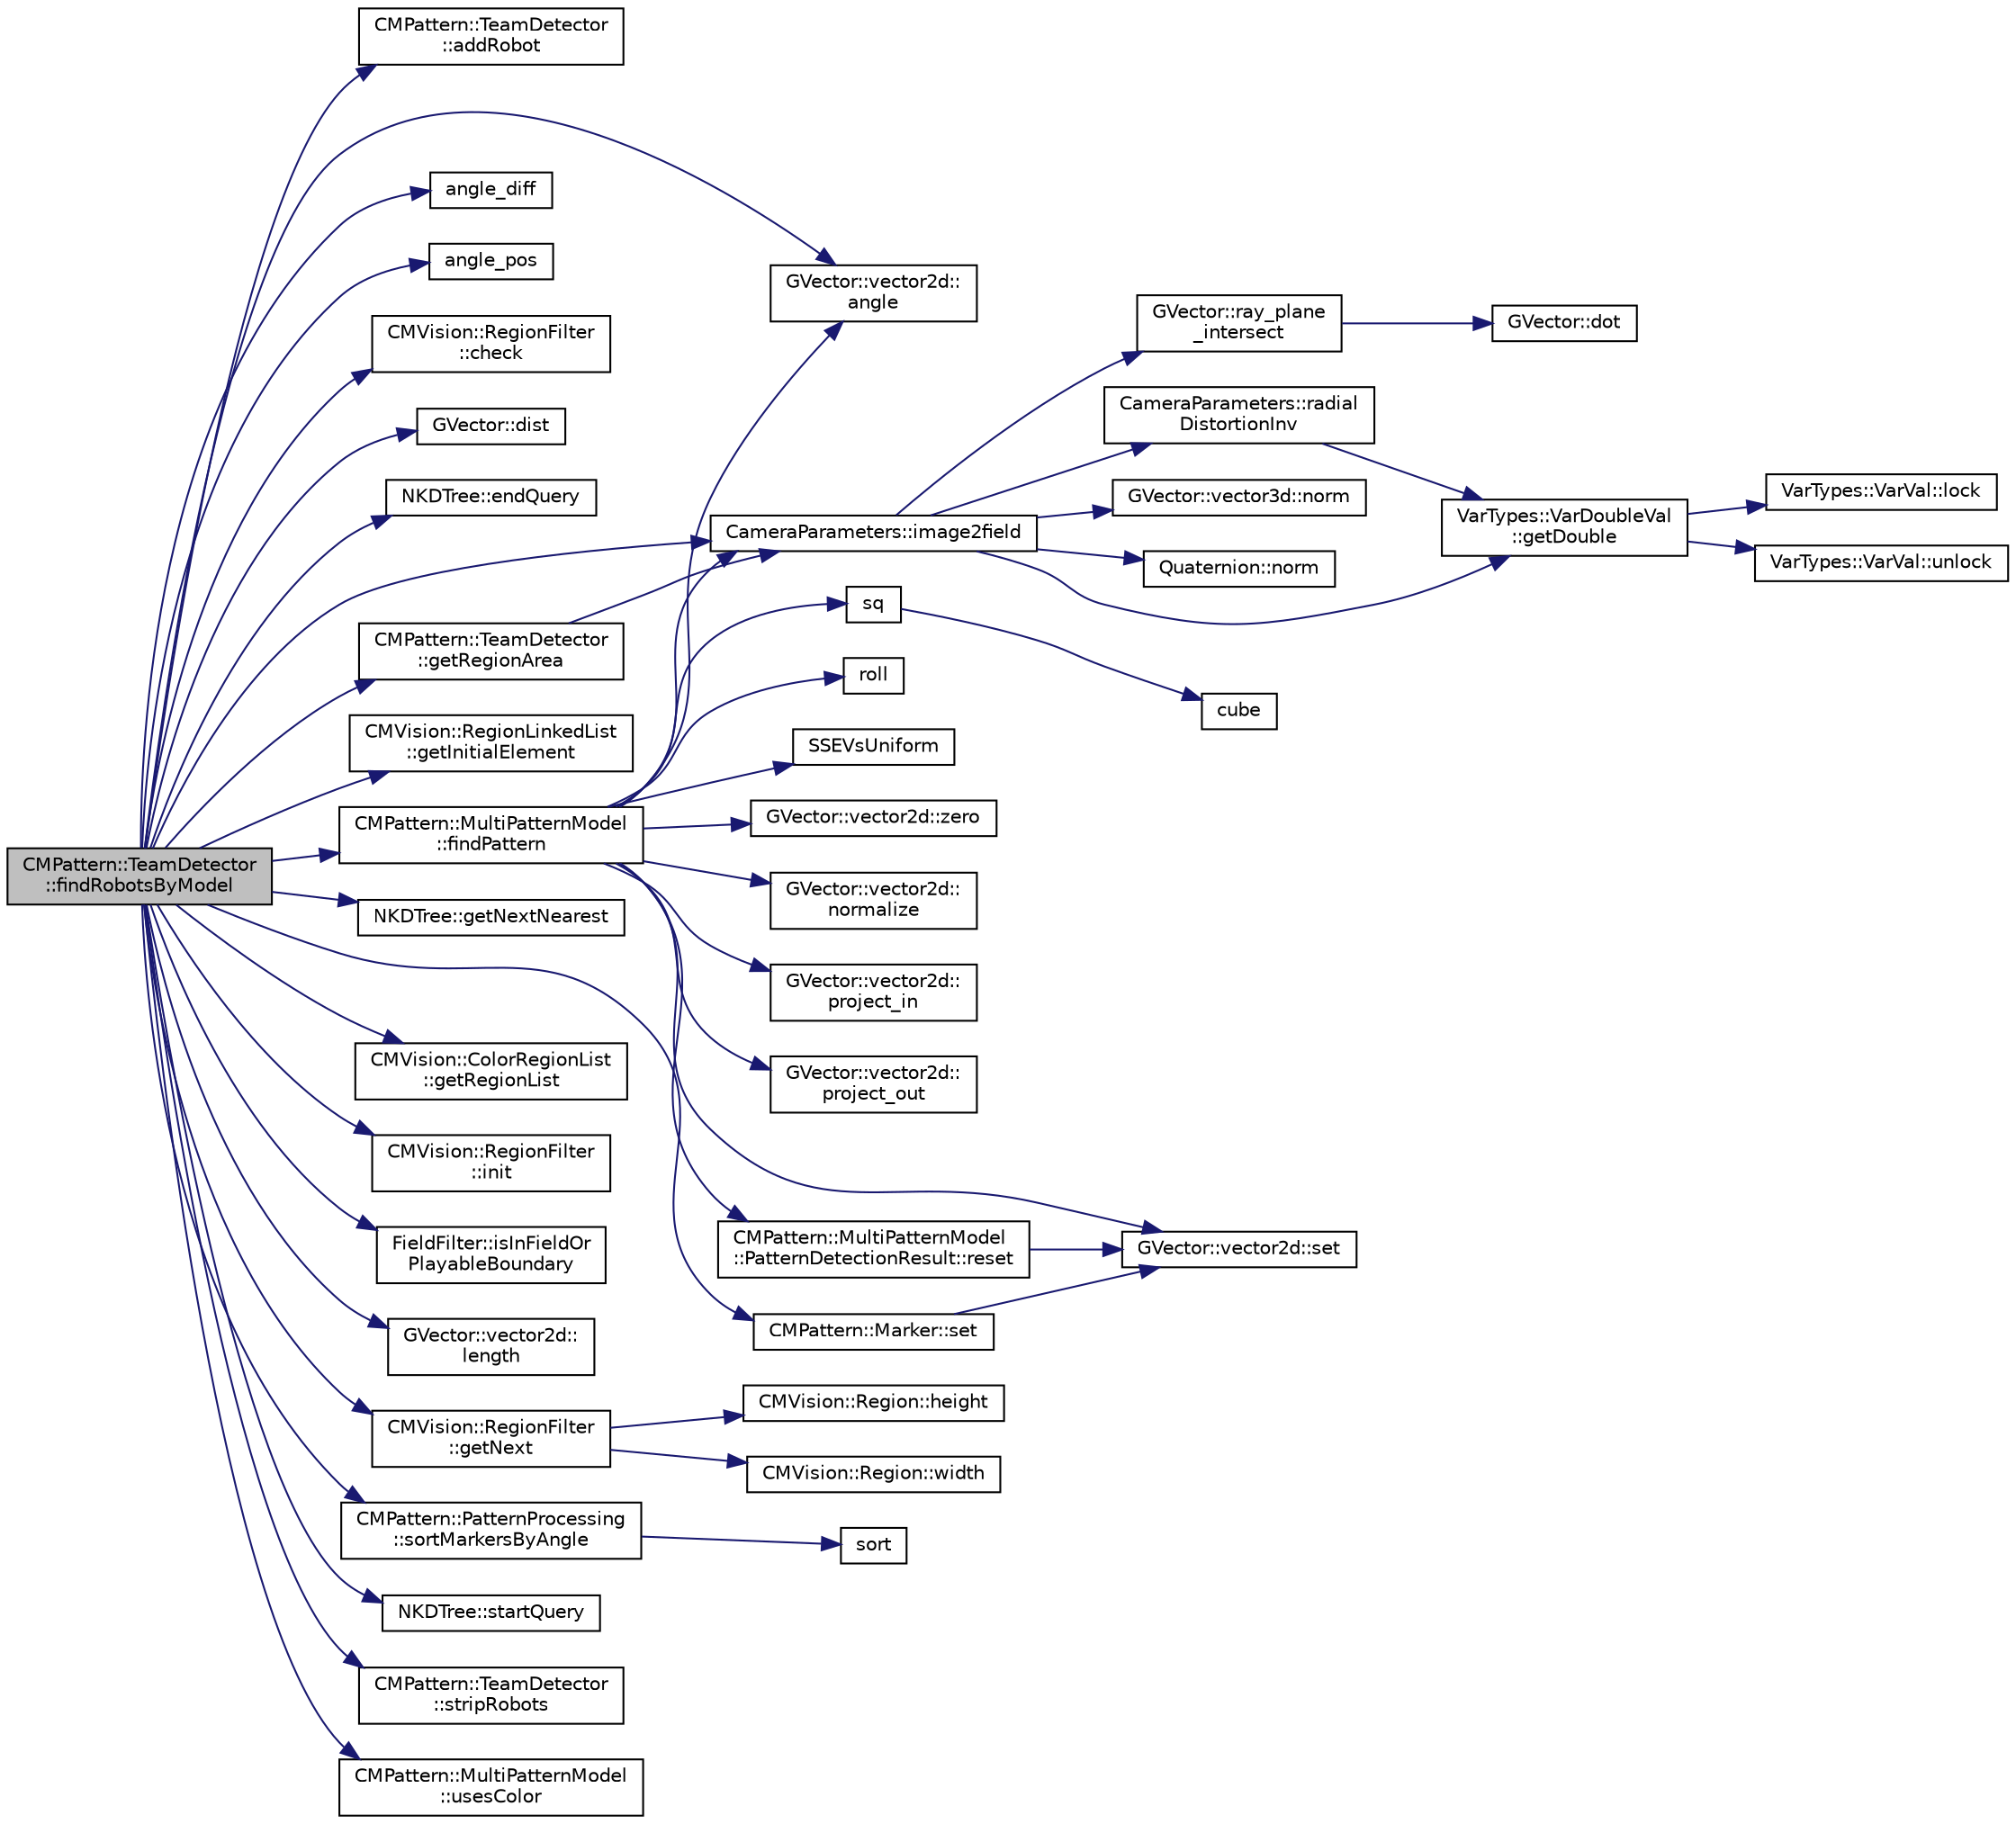 digraph "CMPattern::TeamDetector::findRobotsByModel"
{
 // INTERACTIVE_SVG=YES
  edge [fontname="Helvetica",fontsize="10",labelfontname="Helvetica",labelfontsize="10"];
  node [fontname="Helvetica",fontsize="10",shape=record];
  rankdir="LR";
  Node1 [label="CMPattern::TeamDetector\l::findRobotsByModel",height=0.2,width=0.4,color="black", fillcolor="grey75", style="filled", fontcolor="black"];
  Node1 -> Node2 [color="midnightblue",fontsize="10",style="solid",fontname="Helvetica"];
  Node2 [label="CMPattern::TeamDetector\l::addRobot",height=0.2,width=0.4,color="black", fillcolor="white", style="filled",URL="$d2/dbb/class_c_m_pattern_1_1_team_detector.html#a2c3360d8236d0a5dff0d5cf0039bb47d"];
  Node1 -> Node3 [color="midnightblue",fontsize="10",style="solid",fontname="Helvetica"];
  Node3 [label="GVector::vector2d::\langle",height=0.2,width=0.4,color="black", fillcolor="white", style="filled",URL="$d8/d10/class_g_vector_1_1vector2d.html#a51c907ec8fdce7d2aea0b1eb82bc895f",tooltip="calculate the clockwise angle from <1,0> "];
  Node1 -> Node4 [color="midnightblue",fontsize="10",style="solid",fontname="Helvetica"];
  Node4 [label="angle_diff",height=0.2,width=0.4,color="black", fillcolor="white", style="filled",URL="$d0/d36/ssl-vision_2src_2shared_2util_2util_8h.html#ac15fe6b67fa5422ee3dfc24412861a14"];
  Node1 -> Node5 [color="midnightblue",fontsize="10",style="solid",fontname="Helvetica"];
  Node5 [label="angle_pos",height=0.2,width=0.4,color="black", fillcolor="white", style="filled",URL="$d0/d36/ssl-vision_2src_2shared_2util_2util_8h.html#ac1666078945cdd277711a81e1fbe585d"];
  Node1 -> Node6 [color="midnightblue",fontsize="10",style="solid",fontname="Helvetica"];
  Node6 [label="CMVision::RegionFilter\l::check",height=0.2,width=0.4,color="black", fillcolor="white", style="filled",URL="$dd/dc1/class_c_m_vision_1_1_region_filter.html#a1bcbe6fdd1f9b321d6a61b515cb3f903"];
  Node1 -> Node7 [color="midnightblue",fontsize="10",style="solid",fontname="Helvetica"];
  Node7 [label="GVector::dist",height=0.2,width=0.4,color="black", fillcolor="white", style="filled",URL="$d5/da9/namespace_g_vector.html#ab4c4f9f2d8f1f0fc9e71585f43c9df8f"];
  Node1 -> Node8 [color="midnightblue",fontsize="10",style="solid",fontname="Helvetica"];
  Node8 [label="NKDTree::endQuery",height=0.2,width=0.4,color="black", fillcolor="white", style="filled",URL="$d7/d60/class_n_k_d_tree.html#a46395a75a98f01df17065dfc955a7e1a"];
  Node1 -> Node9 [color="midnightblue",fontsize="10",style="solid",fontname="Helvetica"];
  Node9 [label="CMPattern::MultiPatternModel\l::findPattern",height=0.2,width=0.4,color="black", fillcolor="white", style="filled",URL="$d1/d49/class_c_m_pattern_1_1_multi_pattern_model.html#a0b47859cd9d7ad16ebe9bde1000601d2"];
  Node9 -> Node3 [color="midnightblue",fontsize="10",style="solid",fontname="Helvetica"];
  Node9 -> Node10 [color="midnightblue",fontsize="10",style="solid",fontname="Helvetica"];
  Node10 [label="CameraParameters::image2field",height=0.2,width=0.4,color="black", fillcolor="white", style="filled",URL="$d7/df2/class_camera_parameters.html#a11bfa7943e4fc90e3c798804eb28ea14"];
  Node10 -> Node11 [color="midnightblue",fontsize="10",style="solid",fontname="Helvetica"];
  Node11 [label="VarTypes::VarDoubleVal\l::getDouble",height=0.2,width=0.4,color="black", fillcolor="white", style="filled",URL="$db/d0f/class_var_types_1_1_var_double_val.html#aa5c9acfc3658e012d84481b9292a0b12",tooltip="get the value of this data-type "];
  Node11 -> Node12 [color="midnightblue",fontsize="10",style="solid",fontname="Helvetica"];
  Node12 [label="VarTypes::VarVal::lock",height=0.2,width=0.4,color="black", fillcolor="white", style="filled",URL="$d6/de8/class_var_types_1_1_var_val.html#a687df377b593f5ab5ac0b26d22728d4a"];
  Node11 -> Node13 [color="midnightblue",fontsize="10",style="solid",fontname="Helvetica"];
  Node13 [label="VarTypes::VarVal::unlock",height=0.2,width=0.4,color="black", fillcolor="white", style="filled",URL="$d6/de8/class_var_types_1_1_var_val.html#a6f1d886beb58366ce6c157b224ff26f8"];
  Node10 -> Node14 [color="midnightblue",fontsize="10",style="solid",fontname="Helvetica"];
  Node14 [label="GVector::vector3d::norm",height=0.2,width=0.4,color="black", fillcolor="white", style="filled",URL="$d7/db8/class_g_vector_1_1vector3d.html#a8a7623590f93853158a67b5abb4914c3"];
  Node10 -> Node15 [color="midnightblue",fontsize="10",style="solid",fontname="Helvetica"];
  Node15 [label="Quaternion::norm",height=0.2,width=0.4,color="black", fillcolor="white", style="filled",URL="$dc/de3/class_quaternion.html#a20fe03fa607e61bc318925cf90b735d6"];
  Node10 -> Node16 [color="midnightblue",fontsize="10",style="solid",fontname="Helvetica"];
  Node16 [label="CameraParameters::radial\lDistortionInv",height=0.2,width=0.4,color="black", fillcolor="white", style="filled",URL="$d7/df2/class_camera_parameters.html#a0213a75517c9290cef5a9a7e8bd278ce"];
  Node16 -> Node11 [color="midnightblue",fontsize="10",style="solid",fontname="Helvetica"];
  Node10 -> Node17 [color="midnightblue",fontsize="10",style="solid",fontname="Helvetica"];
  Node17 [label="GVector::ray_plane\l_intersect",height=0.2,width=0.4,color="black", fillcolor="white", style="filled",URL="$d5/da9/namespace_g_vector.html#aa796fc83cf89f0f82f883806760de343"];
  Node17 -> Node18 [color="midnightblue",fontsize="10",style="solid",fontname="Helvetica"];
  Node18 [label="GVector::dot",height=0.2,width=0.4,color="black", fillcolor="white", style="filled",URL="$d5/da9/namespace_g_vector.html#ada9b819d8266fe34bfb13b480a9a3107"];
  Node9 -> Node19 [color="midnightblue",fontsize="10",style="solid",fontname="Helvetica"];
  Node19 [label="GVector::vector2d::\lnormalize",height=0.2,width=0.4,color="black", fillcolor="white", style="filled",URL="$d8/d10/class_g_vector_1_1vector2d.html#a5d7e4fab978a6df3f4256bf4986fa65e",tooltip="normalize to unit length in place "];
  Node9 -> Node20 [color="midnightblue",fontsize="10",style="solid",fontname="Helvetica"];
  Node20 [label="GVector::vector2d::\lproject_in",height=0.2,width=0.4,color="black", fillcolor="white", style="filled",URL="$d8/d10/class_g_vector_1_1vector2d.html#a46ecdc8ae32e6548bb97946185942ab8"];
  Node9 -> Node21 [color="midnightblue",fontsize="10",style="solid",fontname="Helvetica"];
  Node21 [label="GVector::vector2d::\lproject_out",height=0.2,width=0.4,color="black", fillcolor="white", style="filled",URL="$d8/d10/class_g_vector_1_1vector2d.html#acf53de06e630f55f2c1b62294b9b9ca5"];
  Node9 -> Node22 [color="midnightblue",fontsize="10",style="solid",fontname="Helvetica"];
  Node22 [label="CMPattern::MultiPatternModel\l::PatternDetectionResult::reset",height=0.2,width=0.4,color="black", fillcolor="white", style="filled",URL="$da/d18/class_c_m_pattern_1_1_multi_pattern_model_1_1_pattern_detection_result.html#a64aa4e999f2f2c2016b429dc7990725a"];
  Node22 -> Node23 [color="midnightblue",fontsize="10",style="solid",fontname="Helvetica"];
  Node23 [label="GVector::vector2d::set",height=0.2,width=0.4,color="black", fillcolor="white", style="filled",URL="$d8/d10/class_g_vector_1_1vector2d.html#a516a8af580a014b0326c832127ba44b4",tooltip="set the components of the vector "];
  Node9 -> Node24 [color="midnightblue",fontsize="10",style="solid",fontname="Helvetica"];
  Node24 [label="roll",height=0.2,width=0.4,color="black", fillcolor="white", style="filled",URL="$d5/d1a/vis__util_8h.html#add476cf6bb4b042555c77badc91abf32"];
  Node9 -> Node23 [color="midnightblue",fontsize="10",style="solid",fontname="Helvetica"];
  Node9 -> Node25 [color="midnightblue",fontsize="10",style="solid",fontname="Helvetica"];
  Node25 [label="sq",height=0.2,width=0.4,color="black", fillcolor="white", style="filled",URL="$d0/d36/ssl-vision_2src_2shared_2util_2util_8h.html#a3b1068ff735e10f55f41821d89366a33"];
  Node25 -> Node26 [color="midnightblue",fontsize="10",style="solid",fontname="Helvetica"];
  Node26 [label="cube",height=0.2,width=0.4,color="black", fillcolor="white", style="filled",URL="$d0/d36/ssl-vision_2src_2shared_2util_2util_8h.html#aa6b59015782f26bdfcd1b9660fb471e2"];
  Node9 -> Node27 [color="midnightblue",fontsize="10",style="solid",fontname="Helvetica"];
  Node27 [label="SSEVsUniform",height=0.2,width=0.4,color="black", fillcolor="white", style="filled",URL="$d5/d1a/vis__util_8h.html#a93d0e9bd30e36f59518e23814c7f0aba"];
  Node9 -> Node28 [color="midnightblue",fontsize="10",style="solid",fontname="Helvetica"];
  Node28 [label="GVector::vector2d::zero",height=0.2,width=0.4,color="black", fillcolor="white", style="filled",URL="$d8/d10/class_g_vector_1_1vector2d.html#af83e83636c491eb0729b40e02de26443",tooltip="zero all components of the vector "];
  Node1 -> Node29 [color="midnightblue",fontsize="10",style="solid",fontname="Helvetica"];
  Node29 [label="CMVision::RegionLinkedList\l::getInitialElement",height=0.2,width=0.4,color="black", fillcolor="white", style="filled",URL="$d0/d31/class_c_m_vision_1_1_region_linked_list.html#a050bb66288f16d475d0721e12a6b5a1a"];
  Node1 -> Node30 [color="midnightblue",fontsize="10",style="solid",fontname="Helvetica"];
  Node30 [label="CMVision::RegionFilter\l::getNext",height=0.2,width=0.4,color="black", fillcolor="white", style="filled",URL="$dd/dc1/class_c_m_vision_1_1_region_filter.html#aabe3bdfcff46463fcca6b754ba8357f0"];
  Node30 -> Node31 [color="midnightblue",fontsize="10",style="solid",fontname="Helvetica"];
  Node31 [label="CMVision::Region::width",height=0.2,width=0.4,color="black", fillcolor="white", style="filled",URL="$da/deb/class_c_m_vision_1_1_region.html#a5cfb505513f0f7c81b517c18f5370f21"];
  Node30 -> Node32 [color="midnightblue",fontsize="10",style="solid",fontname="Helvetica"];
  Node32 [label="CMVision::Region::height",height=0.2,width=0.4,color="black", fillcolor="white", style="filled",URL="$da/deb/class_c_m_vision_1_1_region.html#a0c2850ede04ce83e11dfcbbfbd4af60e"];
  Node1 -> Node33 [color="midnightblue",fontsize="10",style="solid",fontname="Helvetica"];
  Node33 [label="NKDTree::getNextNearest",height=0.2,width=0.4,color="black", fillcolor="white", style="filled",URL="$d7/d60/class_n_k_d_tree.html#abb1aa835af052de7b54627c0980e1f49"];
  Node1 -> Node34 [color="midnightblue",fontsize="10",style="solid",fontname="Helvetica"];
  Node34 [label="CMPattern::TeamDetector\l::getRegionArea",height=0.2,width=0.4,color="black", fillcolor="white", style="filled",URL="$d2/dbb/class_c_m_pattern_1_1_team_detector.html#a0cd950027b8af9062aefdf1c0479f0fb"];
  Node34 -> Node10 [color="midnightblue",fontsize="10",style="solid",fontname="Helvetica"];
  Node1 -> Node35 [color="midnightblue",fontsize="10",style="solid",fontname="Helvetica"];
  Node35 [label="CMVision::ColorRegionList\l::getRegionList",height=0.2,width=0.4,color="black", fillcolor="white", style="filled",URL="$d7/d03/class_c_m_vision_1_1_color_region_list.html#adb8f029e589d7531b87bc8339f5f3494"];
  Node1 -> Node10 [color="midnightblue",fontsize="10",style="solid",fontname="Helvetica"];
  Node1 -> Node36 [color="midnightblue",fontsize="10",style="solid",fontname="Helvetica"];
  Node36 [label="CMVision::RegionFilter\l::init",height=0.2,width=0.4,color="black", fillcolor="white", style="filled",URL="$dd/dc1/class_c_m_vision_1_1_region_filter.html#a95465441c0273db436e56228fdac794a"];
  Node1 -> Node37 [color="midnightblue",fontsize="10",style="solid",fontname="Helvetica"];
  Node37 [label="FieldFilter::isInFieldOr\lPlayableBoundary",height=0.2,width=0.4,color="black", fillcolor="white", style="filled",URL="$d7/d00/class_field_filter.html#a2a34ba0d9e392976d1060094e80eeec4",tooltip="check whether a point is within the legal field or the boundary (but not the referee walking area) ..."];
  Node1 -> Node38 [color="midnightblue",fontsize="10",style="solid",fontname="Helvetica"];
  Node38 [label="GVector::vector2d::\llength",height=0.2,width=0.4,color="black", fillcolor="white", style="filled",URL="$d8/d10/class_g_vector_1_1vector2d.html#a616ddcc706e189e463558b7d9990737c",tooltip="calculate Euclidean length "];
  Node1 -> Node39 [color="midnightblue",fontsize="10",style="solid",fontname="Helvetica"];
  Node39 [label="CMPattern::Marker::set",height=0.2,width=0.4,color="black", fillcolor="white", style="filled",URL="$de/d02/class_c_m_pattern_1_1_marker.html#aa72d2f0aa62a5a1fb84c5492f3ef9e11"];
  Node39 -> Node23 [color="midnightblue",fontsize="10",style="solid",fontname="Helvetica"];
  Node1 -> Node40 [color="midnightblue",fontsize="10",style="solid",fontname="Helvetica"];
  Node40 [label="CMPattern::PatternProcessing\l::sortMarkersByAngle",height=0.2,width=0.4,color="black", fillcolor="white", style="filled",URL="$d5/dd2/class_c_m_pattern_1_1_pattern_processing.html#a4fa9cac501353f71eb4141c659bc3328"];
  Node40 -> Node41 [color="midnightblue",fontsize="10",style="solid",fontname="Helvetica"];
  Node41 [label="sort",height=0.2,width=0.4,color="black", fillcolor="white", style="filled",URL="$d0/d36/ssl-vision_2src_2shared_2util_2util_8h.html#ada9c7c29f17bd827ae704d5934edeffa"];
  Node1 -> Node42 [color="midnightblue",fontsize="10",style="solid",fontname="Helvetica"];
  Node42 [label="NKDTree::startQuery",height=0.2,width=0.4,color="black", fillcolor="white", style="filled",URL="$d7/d60/class_n_k_d_tree.html#a1e8f6552fcc745df3c9241719d95414f"];
  Node1 -> Node43 [color="midnightblue",fontsize="10",style="solid",fontname="Helvetica"];
  Node43 [label="CMPattern::TeamDetector\l::stripRobots",height=0.2,width=0.4,color="black", fillcolor="white", style="filled",URL="$d2/dbb/class_c_m_pattern_1_1_team_detector.html#af5bc8d5bf140b50efd8ef88ea3440a5a"];
  Node1 -> Node44 [color="midnightblue",fontsize="10",style="solid",fontname="Helvetica"];
  Node44 [label="CMPattern::MultiPatternModel\l::usesColor",height=0.2,width=0.4,color="black", fillcolor="white", style="filled",URL="$d1/d49/class_c_m_pattern_1_1_multi_pattern_model.html#a39507dabbf266cc6d291a670ea6fe704"];
}
